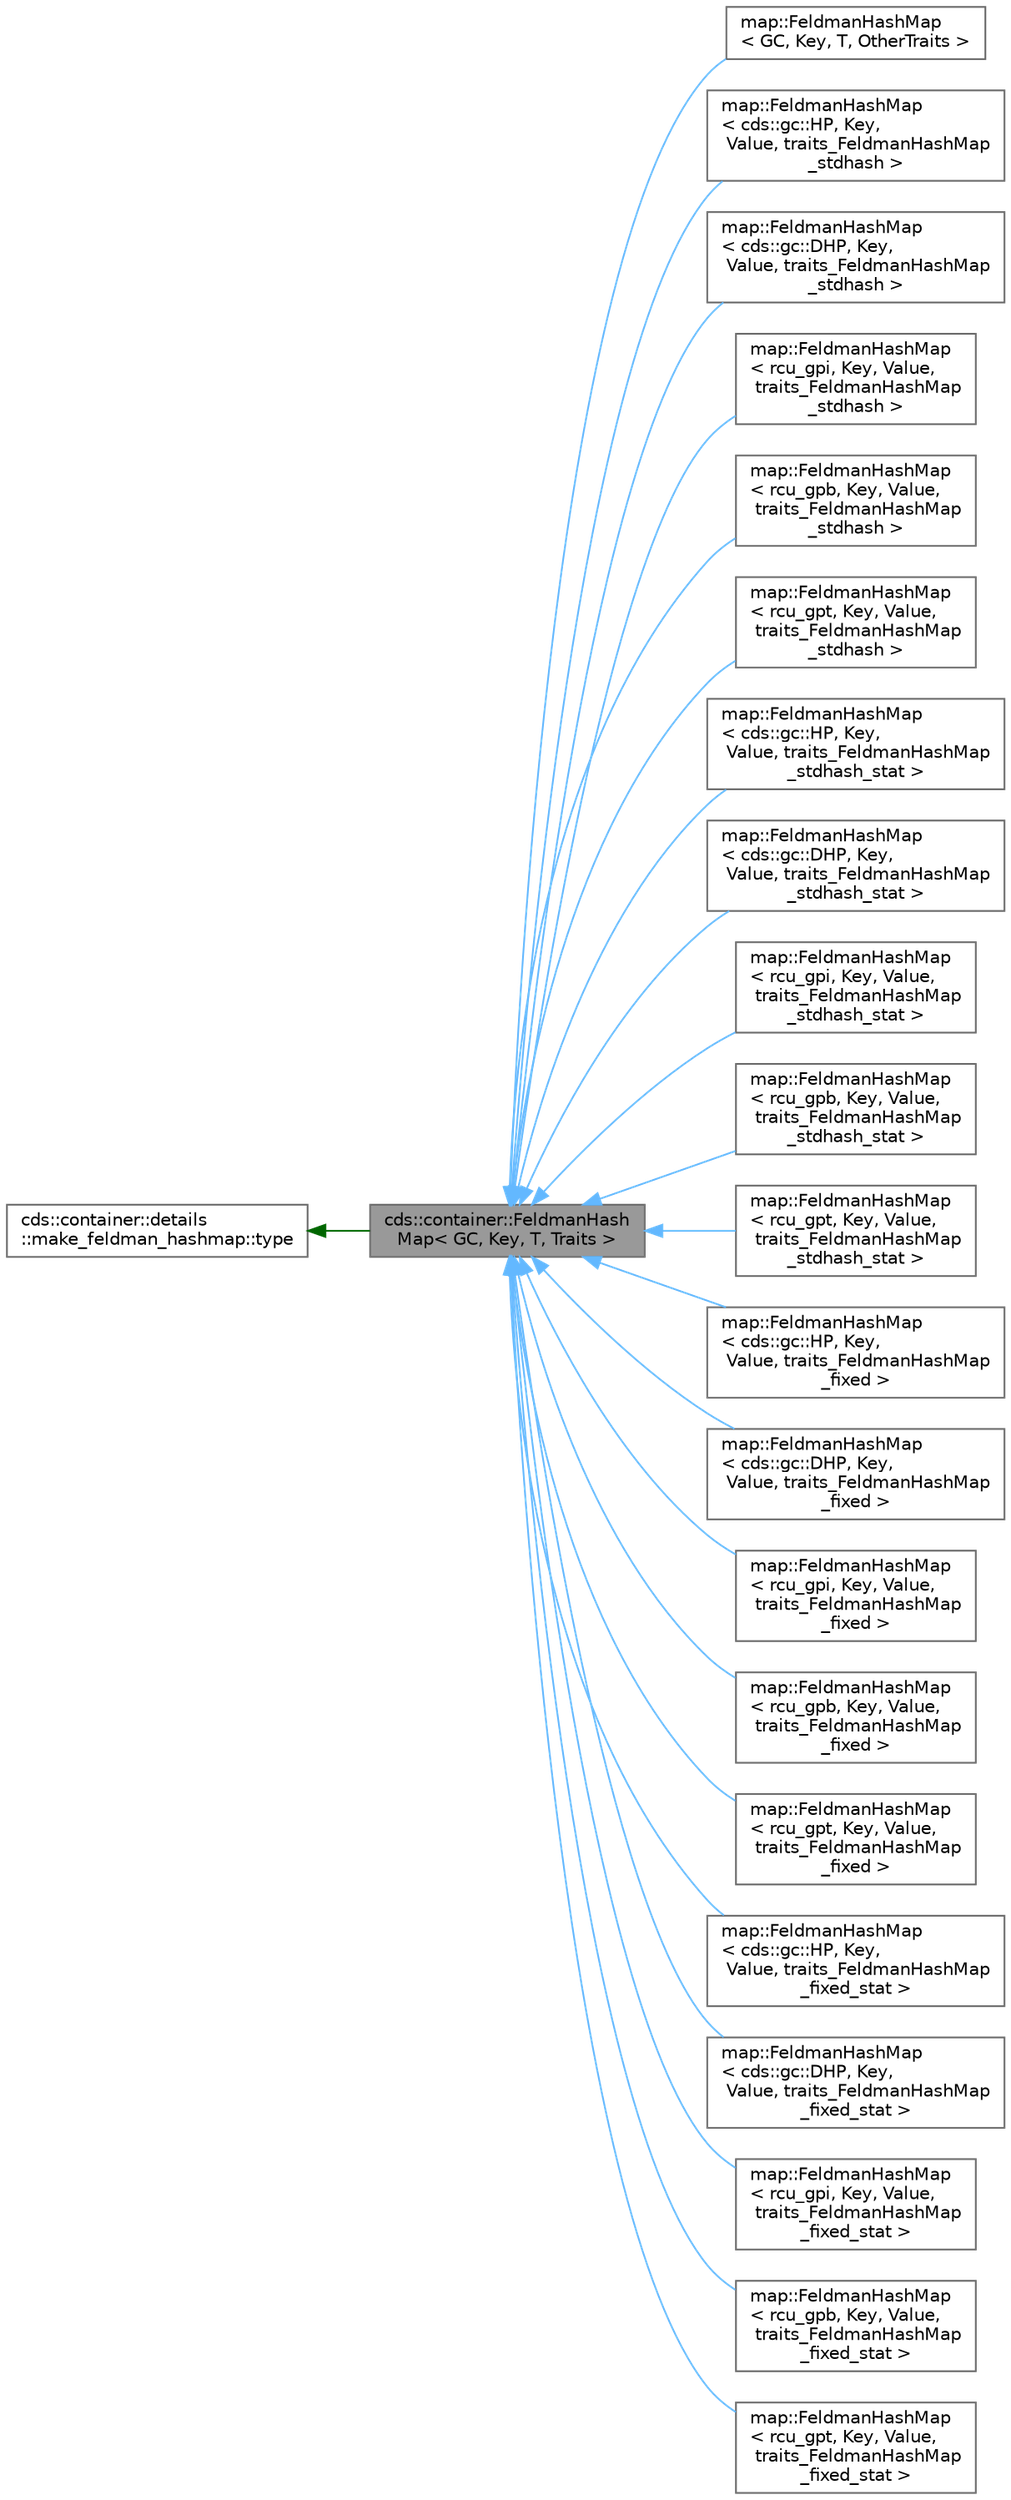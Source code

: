 digraph "cds::container::FeldmanHashMap&lt; GC, Key, T, Traits &gt;"
{
 // LATEX_PDF_SIZE
  bgcolor="transparent";
  edge [fontname=Helvetica,fontsize=10,labelfontname=Helvetica,labelfontsize=10];
  node [fontname=Helvetica,fontsize=10,shape=box,height=0.2,width=0.4];
  rankdir="LR";
  Node1 [id="Node000001",label="cds::container::FeldmanHash\lMap\< GC, Key, T, Traits \>",height=0.2,width=0.4,color="gray40", fillcolor="grey60", style="filled", fontcolor="black",tooltip="Hash map based on multi-level array"];
  Node2 -> Node1 [id="edge1_Node000001_Node000002",dir="back",color="darkgreen",style="solid",tooltip=" "];
  Node2 [id="Node000002",label="cds::container::details\l::make_feldman_hashmap::type",height=0.2,width=0.4,color="gray40", fillcolor="white", style="filled",tooltip=" "];
  Node1 -> Node3 [id="edge2_Node000001_Node000003",dir="back",color="steelblue1",style="solid",tooltip=" "];
  Node3 [id="Node000003",label="map::FeldmanHashMap\l\< GC, Key, T, OtherTraits \>",height=0.2,width=0.4,color="gray40", fillcolor="white", style="filled",URL="$classmap_1_1_feldman_hash_map.html",tooltip=" "];
  Node1 -> Node4 [id="edge3_Node000001_Node000004",dir="back",color="steelblue1",style="solid",tooltip=" "];
  Node4 [id="Node000004",label="map::FeldmanHashMap\l\< cds::gc::HP, Key,\l Value, traits_FeldmanHashMap\l_stdhash \>",height=0.2,width=0.4,color="gray40", fillcolor="white", style="filled",URL="$classmap_1_1_feldman_hash_map.html",tooltip=" "];
  Node1 -> Node5 [id="edge4_Node000001_Node000005",dir="back",color="steelblue1",style="solid",tooltip=" "];
  Node5 [id="Node000005",label="map::FeldmanHashMap\l\< cds::gc::DHP, Key,\l Value, traits_FeldmanHashMap\l_stdhash \>",height=0.2,width=0.4,color="gray40", fillcolor="white", style="filled",URL="$classmap_1_1_feldman_hash_map.html",tooltip=" "];
  Node1 -> Node6 [id="edge5_Node000001_Node000006",dir="back",color="steelblue1",style="solid",tooltip=" "];
  Node6 [id="Node000006",label="map::FeldmanHashMap\l\< rcu_gpi, Key, Value,\l traits_FeldmanHashMap\l_stdhash \>",height=0.2,width=0.4,color="gray40", fillcolor="white", style="filled",URL="$classmap_1_1_feldman_hash_map.html",tooltip=" "];
  Node1 -> Node7 [id="edge6_Node000001_Node000007",dir="back",color="steelblue1",style="solid",tooltip=" "];
  Node7 [id="Node000007",label="map::FeldmanHashMap\l\< rcu_gpb, Key, Value,\l traits_FeldmanHashMap\l_stdhash \>",height=0.2,width=0.4,color="gray40", fillcolor="white", style="filled",URL="$classmap_1_1_feldman_hash_map.html",tooltip=" "];
  Node1 -> Node8 [id="edge7_Node000001_Node000008",dir="back",color="steelblue1",style="solid",tooltip=" "];
  Node8 [id="Node000008",label="map::FeldmanHashMap\l\< rcu_gpt, Key, Value,\l traits_FeldmanHashMap\l_stdhash \>",height=0.2,width=0.4,color="gray40", fillcolor="white", style="filled",URL="$classmap_1_1_feldman_hash_map.html",tooltip=" "];
  Node1 -> Node9 [id="edge8_Node000001_Node000009",dir="back",color="steelblue1",style="solid",tooltip=" "];
  Node9 [id="Node000009",label="map::FeldmanHashMap\l\< cds::gc::HP, Key,\l Value, traits_FeldmanHashMap\l_stdhash_stat \>",height=0.2,width=0.4,color="gray40", fillcolor="white", style="filled",URL="$classmap_1_1_feldman_hash_map.html",tooltip=" "];
  Node1 -> Node10 [id="edge9_Node000001_Node000010",dir="back",color="steelblue1",style="solid",tooltip=" "];
  Node10 [id="Node000010",label="map::FeldmanHashMap\l\< cds::gc::DHP, Key,\l Value, traits_FeldmanHashMap\l_stdhash_stat \>",height=0.2,width=0.4,color="gray40", fillcolor="white", style="filled",URL="$classmap_1_1_feldman_hash_map.html",tooltip=" "];
  Node1 -> Node11 [id="edge10_Node000001_Node000011",dir="back",color="steelblue1",style="solid",tooltip=" "];
  Node11 [id="Node000011",label="map::FeldmanHashMap\l\< rcu_gpi, Key, Value,\l traits_FeldmanHashMap\l_stdhash_stat \>",height=0.2,width=0.4,color="gray40", fillcolor="white", style="filled",URL="$classmap_1_1_feldman_hash_map.html",tooltip=" "];
  Node1 -> Node12 [id="edge11_Node000001_Node000012",dir="back",color="steelblue1",style="solid",tooltip=" "];
  Node12 [id="Node000012",label="map::FeldmanHashMap\l\< rcu_gpb, Key, Value,\l traits_FeldmanHashMap\l_stdhash_stat \>",height=0.2,width=0.4,color="gray40", fillcolor="white", style="filled",URL="$classmap_1_1_feldman_hash_map.html",tooltip=" "];
  Node1 -> Node13 [id="edge12_Node000001_Node000013",dir="back",color="steelblue1",style="solid",tooltip=" "];
  Node13 [id="Node000013",label="map::FeldmanHashMap\l\< rcu_gpt, Key, Value,\l traits_FeldmanHashMap\l_stdhash_stat \>",height=0.2,width=0.4,color="gray40", fillcolor="white", style="filled",URL="$classmap_1_1_feldman_hash_map.html",tooltip=" "];
  Node1 -> Node14 [id="edge13_Node000001_Node000014",dir="back",color="steelblue1",style="solid",tooltip=" "];
  Node14 [id="Node000014",label="map::FeldmanHashMap\l\< cds::gc::HP, Key,\l Value, traits_FeldmanHashMap\l_fixed \>",height=0.2,width=0.4,color="gray40", fillcolor="white", style="filled",URL="$classmap_1_1_feldman_hash_map.html",tooltip=" "];
  Node1 -> Node15 [id="edge14_Node000001_Node000015",dir="back",color="steelblue1",style="solid",tooltip=" "];
  Node15 [id="Node000015",label="map::FeldmanHashMap\l\< cds::gc::DHP, Key,\l Value, traits_FeldmanHashMap\l_fixed \>",height=0.2,width=0.4,color="gray40", fillcolor="white", style="filled",URL="$classmap_1_1_feldman_hash_map.html",tooltip=" "];
  Node1 -> Node16 [id="edge15_Node000001_Node000016",dir="back",color="steelblue1",style="solid",tooltip=" "];
  Node16 [id="Node000016",label="map::FeldmanHashMap\l\< rcu_gpi, Key, Value,\l traits_FeldmanHashMap\l_fixed \>",height=0.2,width=0.4,color="gray40", fillcolor="white", style="filled",URL="$classmap_1_1_feldman_hash_map.html",tooltip=" "];
  Node1 -> Node17 [id="edge16_Node000001_Node000017",dir="back",color="steelblue1",style="solid",tooltip=" "];
  Node17 [id="Node000017",label="map::FeldmanHashMap\l\< rcu_gpb, Key, Value,\l traits_FeldmanHashMap\l_fixed \>",height=0.2,width=0.4,color="gray40", fillcolor="white", style="filled",URL="$classmap_1_1_feldman_hash_map.html",tooltip=" "];
  Node1 -> Node18 [id="edge17_Node000001_Node000018",dir="back",color="steelblue1",style="solid",tooltip=" "];
  Node18 [id="Node000018",label="map::FeldmanHashMap\l\< rcu_gpt, Key, Value,\l traits_FeldmanHashMap\l_fixed \>",height=0.2,width=0.4,color="gray40", fillcolor="white", style="filled",URL="$classmap_1_1_feldman_hash_map.html",tooltip=" "];
  Node1 -> Node19 [id="edge18_Node000001_Node000019",dir="back",color="steelblue1",style="solid",tooltip=" "];
  Node19 [id="Node000019",label="map::FeldmanHashMap\l\< cds::gc::HP, Key,\l Value, traits_FeldmanHashMap\l_fixed_stat \>",height=0.2,width=0.4,color="gray40", fillcolor="white", style="filled",URL="$classmap_1_1_feldman_hash_map.html",tooltip=" "];
  Node1 -> Node20 [id="edge19_Node000001_Node000020",dir="back",color="steelblue1",style="solid",tooltip=" "];
  Node20 [id="Node000020",label="map::FeldmanHashMap\l\< cds::gc::DHP, Key,\l Value, traits_FeldmanHashMap\l_fixed_stat \>",height=0.2,width=0.4,color="gray40", fillcolor="white", style="filled",URL="$classmap_1_1_feldman_hash_map.html",tooltip=" "];
  Node1 -> Node21 [id="edge20_Node000001_Node000021",dir="back",color="steelblue1",style="solid",tooltip=" "];
  Node21 [id="Node000021",label="map::FeldmanHashMap\l\< rcu_gpi, Key, Value,\l traits_FeldmanHashMap\l_fixed_stat \>",height=0.2,width=0.4,color="gray40", fillcolor="white", style="filled",URL="$classmap_1_1_feldman_hash_map.html",tooltip=" "];
  Node1 -> Node22 [id="edge21_Node000001_Node000022",dir="back",color="steelblue1",style="solid",tooltip=" "];
  Node22 [id="Node000022",label="map::FeldmanHashMap\l\< rcu_gpb, Key, Value,\l traits_FeldmanHashMap\l_fixed_stat \>",height=0.2,width=0.4,color="gray40", fillcolor="white", style="filled",URL="$classmap_1_1_feldman_hash_map.html",tooltip=" "];
  Node1 -> Node23 [id="edge22_Node000001_Node000023",dir="back",color="steelblue1",style="solid",tooltip=" "];
  Node23 [id="Node000023",label="map::FeldmanHashMap\l\< rcu_gpt, Key, Value,\l traits_FeldmanHashMap\l_fixed_stat \>",height=0.2,width=0.4,color="gray40", fillcolor="white", style="filled",URL="$classmap_1_1_feldman_hash_map.html",tooltip=" "];
}
